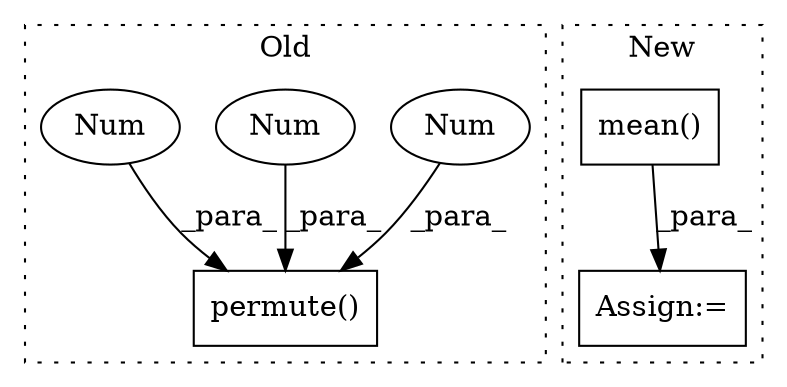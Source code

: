 digraph G {
subgraph cluster0 {
1 [label="permute()" a="75" s="1293,1317" l="17,1" shape="box"];
3 [label="Num" a="76" s="1316" l="1" shape="ellipse"];
4 [label="Num" a="76" s="1310" l="1" shape="ellipse"];
5 [label="Num" a="76" s="1313" l="1" shape="ellipse"];
label = "Old";
style="dotted";
}
subgraph cluster1 {
2 [label="mean()" a="75" s="1523" l="13" shape="box"];
6 [label="Assign:=" a="68" s="1611" l="3" shape="box"];
label = "New";
style="dotted";
}
2 -> 6 [label="_para_"];
3 -> 1 [label="_para_"];
4 -> 1 [label="_para_"];
5 -> 1 [label="_para_"];
}